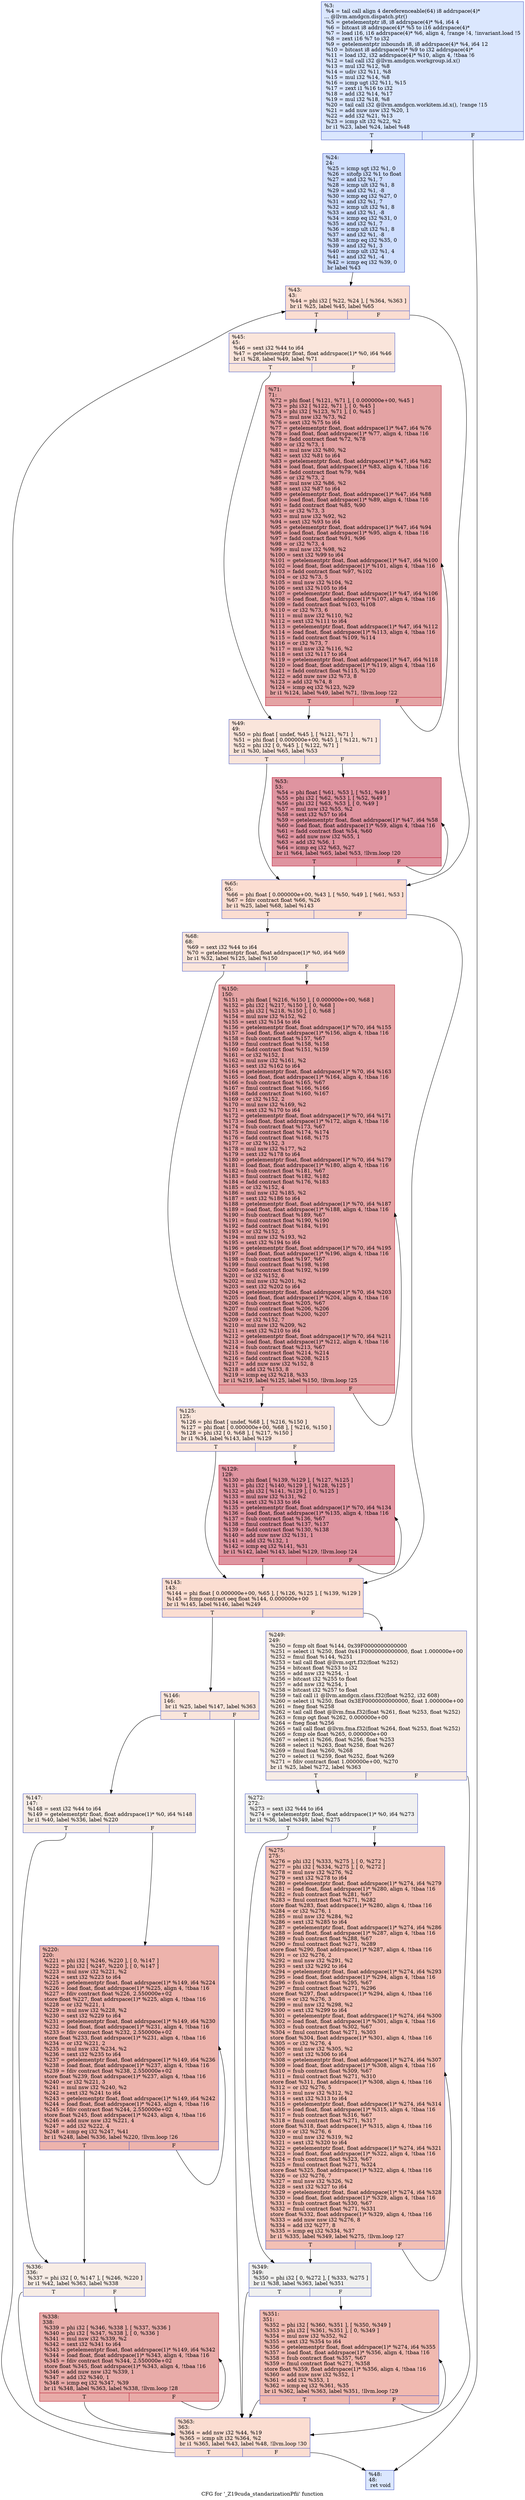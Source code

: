 digraph "CFG for '_Z19cuda_standarizationPfii' function" {
	label="CFG for '_Z19cuda_standarizationPfii' function";

	Node0x45e2400 [shape=record,color="#3d50c3ff", style=filled, fillcolor="#aec9fc70",label="{%3:\l  %4 = tail call align 4 dereferenceable(64) i8 addrspace(4)*\l... @llvm.amdgcn.dispatch.ptr()\l  %5 = getelementptr i8, i8 addrspace(4)* %4, i64 4\l  %6 = bitcast i8 addrspace(4)* %5 to i16 addrspace(4)*\l  %7 = load i16, i16 addrspace(4)* %6, align 4, !range !4, !invariant.load !5\l  %8 = zext i16 %7 to i32\l  %9 = getelementptr inbounds i8, i8 addrspace(4)* %4, i64 12\l  %10 = bitcast i8 addrspace(4)* %9 to i32 addrspace(4)*\l  %11 = load i32, i32 addrspace(4)* %10, align 4, !tbaa !6\l  %12 = tail call i32 @llvm.amdgcn.workgroup.id.x()\l  %13 = mul i32 %12, %8\l  %14 = udiv i32 %11, %8\l  %15 = mul i32 %14, %8\l  %16 = icmp ugt i32 %11, %15\l  %17 = zext i1 %16 to i32\l  %18 = add i32 %14, %17\l  %19 = mul i32 %18, %8\l  %20 = tail call i32 @llvm.amdgcn.workitem.id.x(), !range !15\l  %21 = add nuw nsw i32 %20, 1\l  %22 = add i32 %21, %13\l  %23 = icmp slt i32 %22, %2\l  br i1 %23, label %24, label %48\l|{<s0>T|<s1>F}}"];
	Node0x45e2400:s0 -> Node0x45e4a30;
	Node0x45e2400:s1 -> Node0x45e4ac0;
	Node0x45e4a30 [shape=record,color="#3d50c3ff", style=filled, fillcolor="#93b5fe70",label="{%24:\l24:                                               \l  %25 = icmp sgt i32 %1, 0\l  %26 = sitofp i32 %1 to float\l  %27 = and i32 %1, 7\l  %28 = icmp ult i32 %1, 8\l  %29 = and i32 %1, -8\l  %30 = icmp eq i32 %27, 0\l  %31 = and i32 %1, 7\l  %32 = icmp ult i32 %1, 8\l  %33 = and i32 %1, -8\l  %34 = icmp eq i32 %31, 0\l  %35 = and i32 %1, 7\l  %36 = icmp ult i32 %1, 8\l  %37 = and i32 %1, -8\l  %38 = icmp eq i32 %35, 0\l  %39 = and i32 %1, 3\l  %40 = icmp ult i32 %1, 4\l  %41 = and i32 %1, -4\l  %42 = icmp eq i32 %39, 0\l  br label %43\l}"];
	Node0x45e4a30 -> Node0x45e5870;
	Node0x45e5870 [shape=record,color="#3d50c3ff", style=filled, fillcolor="#f7b39670",label="{%43:\l43:                                               \l  %44 = phi i32 [ %22, %24 ], [ %364, %363 ]\l  br i1 %25, label %45, label %65\l|{<s0>T|<s1>F}}"];
	Node0x45e5870:s0 -> Node0x45e5aa0;
	Node0x45e5870:s1 -> Node0x45e5b30;
	Node0x45e5aa0 [shape=record,color="#3d50c3ff", style=filled, fillcolor="#f4c5ad70",label="{%45:\l45:                                               \l  %46 = sext i32 %44 to i64\l  %47 = getelementptr float, float addrspace(1)* %0, i64 %46\l  br i1 %28, label %49, label %71\l|{<s0>T|<s1>F}}"];
	Node0x45e5aa0:s0 -> Node0x45e5d80;
	Node0x45e5aa0:s1 -> Node0x45e5dd0;
	Node0x45e4ac0 [shape=record,color="#3d50c3ff", style=filled, fillcolor="#aec9fc70",label="{%48:\l48:                                               \l  ret void\l}"];
	Node0x45e5d80 [shape=record,color="#3d50c3ff", style=filled, fillcolor="#f4c5ad70",label="{%49:\l49:                                               \l  %50 = phi float [ undef, %45 ], [ %121, %71 ]\l  %51 = phi float [ 0.000000e+00, %45 ], [ %121, %71 ]\l  %52 = phi i32 [ 0, %45 ], [ %122, %71 ]\l  br i1 %30, label %65, label %53\l|{<s0>T|<s1>F}}"];
	Node0x45e5d80:s0 -> Node0x45e5b30;
	Node0x45e5d80:s1 -> Node0x45e7040;
	Node0x45e7040 [shape=record,color="#b70d28ff", style=filled, fillcolor="#b70d2870",label="{%53:\l53:                                               \l  %54 = phi float [ %61, %53 ], [ %51, %49 ]\l  %55 = phi i32 [ %62, %53 ], [ %52, %49 ]\l  %56 = phi i32 [ %63, %53 ], [ 0, %49 ]\l  %57 = mul nsw i32 %55, %2\l  %58 = sext i32 %57 to i64\l  %59 = getelementptr float, float addrspace(1)* %47, i64 %58\l  %60 = load float, float addrspace(1)* %59, align 4, !tbaa !16\l  %61 = fadd contract float %54, %60\l  %62 = add nuw nsw i32 %55, 1\l  %63 = add i32 %56, 1\l  %64 = icmp eq i32 %63, %27\l  br i1 %64, label %65, label %53, !llvm.loop !20\l|{<s0>T|<s1>F}}"];
	Node0x45e7040:s0 -> Node0x45e5b30;
	Node0x45e7040:s1 -> Node0x45e7040;
	Node0x45e5b30 [shape=record,color="#3d50c3ff", style=filled, fillcolor="#f7b39670",label="{%65:\l65:                                               \l  %66 = phi float [ 0.000000e+00, %43 ], [ %50, %49 ], [ %61, %53 ]\l  %67 = fdiv contract float %66, %26\l  br i1 %25, label %68, label %143\l|{<s0>T|<s1>F}}"];
	Node0x45e5b30:s0 -> Node0x45e7380;
	Node0x45e5b30:s1 -> Node0x45e7260;
	Node0x45e7380 [shape=record,color="#3d50c3ff", style=filled, fillcolor="#f4c5ad70",label="{%68:\l68:                                               \l  %69 = sext i32 %44 to i64\l  %70 = getelementptr float, float addrspace(1)* %0, i64 %69\l  br i1 %32, label %125, label %150\l|{<s0>T|<s1>F}}"];
	Node0x45e7380:s0 -> Node0x45e8180;
	Node0x45e7380:s1 -> Node0x45e81d0;
	Node0x45e5dd0 [shape=record,color="#b70d28ff", style=filled, fillcolor="#c32e3170",label="{%71:\l71:                                               \l  %72 = phi float [ %121, %71 ], [ 0.000000e+00, %45 ]\l  %73 = phi i32 [ %122, %71 ], [ 0, %45 ]\l  %74 = phi i32 [ %123, %71 ], [ 0, %45 ]\l  %75 = mul nsw i32 %73, %2\l  %76 = sext i32 %75 to i64\l  %77 = getelementptr float, float addrspace(1)* %47, i64 %76\l  %78 = load float, float addrspace(1)* %77, align 4, !tbaa !16\l  %79 = fadd contract float %72, %78\l  %80 = or i32 %73, 1\l  %81 = mul nsw i32 %80, %2\l  %82 = sext i32 %81 to i64\l  %83 = getelementptr float, float addrspace(1)* %47, i64 %82\l  %84 = load float, float addrspace(1)* %83, align 4, !tbaa !16\l  %85 = fadd contract float %79, %84\l  %86 = or i32 %73, 2\l  %87 = mul nsw i32 %86, %2\l  %88 = sext i32 %87 to i64\l  %89 = getelementptr float, float addrspace(1)* %47, i64 %88\l  %90 = load float, float addrspace(1)* %89, align 4, !tbaa !16\l  %91 = fadd contract float %85, %90\l  %92 = or i32 %73, 3\l  %93 = mul nsw i32 %92, %2\l  %94 = sext i32 %93 to i64\l  %95 = getelementptr float, float addrspace(1)* %47, i64 %94\l  %96 = load float, float addrspace(1)* %95, align 4, !tbaa !16\l  %97 = fadd contract float %91, %96\l  %98 = or i32 %73, 4\l  %99 = mul nsw i32 %98, %2\l  %100 = sext i32 %99 to i64\l  %101 = getelementptr float, float addrspace(1)* %47, i64 %100\l  %102 = load float, float addrspace(1)* %101, align 4, !tbaa !16\l  %103 = fadd contract float %97, %102\l  %104 = or i32 %73, 5\l  %105 = mul nsw i32 %104, %2\l  %106 = sext i32 %105 to i64\l  %107 = getelementptr float, float addrspace(1)* %47, i64 %106\l  %108 = load float, float addrspace(1)* %107, align 4, !tbaa !16\l  %109 = fadd contract float %103, %108\l  %110 = or i32 %73, 6\l  %111 = mul nsw i32 %110, %2\l  %112 = sext i32 %111 to i64\l  %113 = getelementptr float, float addrspace(1)* %47, i64 %112\l  %114 = load float, float addrspace(1)* %113, align 4, !tbaa !16\l  %115 = fadd contract float %109, %114\l  %116 = or i32 %73, 7\l  %117 = mul nsw i32 %116, %2\l  %118 = sext i32 %117 to i64\l  %119 = getelementptr float, float addrspace(1)* %47, i64 %118\l  %120 = load float, float addrspace(1)* %119, align 4, !tbaa !16\l  %121 = fadd contract float %115, %120\l  %122 = add nuw nsw i32 %73, 8\l  %123 = add i32 %74, 8\l  %124 = icmp eq i32 %123, %29\l  br i1 %124, label %49, label %71, !llvm.loop !22\l|{<s0>T|<s1>F}}"];
	Node0x45e5dd0:s0 -> Node0x45e5d80;
	Node0x45e5dd0:s1 -> Node0x45e5dd0;
	Node0x45e8180 [shape=record,color="#3d50c3ff", style=filled, fillcolor="#f4c5ad70",label="{%125:\l125:                                              \l  %126 = phi float [ undef, %68 ], [ %216, %150 ]\l  %127 = phi float [ 0.000000e+00, %68 ], [ %216, %150 ]\l  %128 = phi i32 [ 0, %68 ], [ %217, %150 ]\l  br i1 %34, label %143, label %129\l|{<s0>T|<s1>F}}"];
	Node0x45e8180:s0 -> Node0x45e7260;
	Node0x45e8180:s1 -> Node0x45e7a60;
	Node0x45e7a60 [shape=record,color="#b70d28ff", style=filled, fillcolor="#b70d2870",label="{%129:\l129:                                              \l  %130 = phi float [ %139, %129 ], [ %127, %125 ]\l  %131 = phi i32 [ %140, %129 ], [ %128, %125 ]\l  %132 = phi i32 [ %141, %129 ], [ 0, %125 ]\l  %133 = mul nsw i32 %131, %2\l  %134 = sext i32 %133 to i64\l  %135 = getelementptr float, float addrspace(1)* %70, i64 %134\l  %136 = load float, float addrspace(1)* %135, align 4, !tbaa !16\l  %137 = fsub contract float %136, %67\l  %138 = fmul contract float %137, %137\l  %139 = fadd contract float %130, %138\l  %140 = add nuw nsw i32 %131, 1\l  %141 = add i32 %132, 1\l  %142 = icmp eq i32 %141, %31\l  br i1 %142, label %143, label %129, !llvm.loop !24\l|{<s0>T|<s1>F}}"];
	Node0x45e7a60:s0 -> Node0x45e7260;
	Node0x45e7a60:s1 -> Node0x45e7a60;
	Node0x45e7260 [shape=record,color="#3d50c3ff", style=filled, fillcolor="#f7b39670",label="{%143:\l143:                                              \l  %144 = phi float [ 0.000000e+00, %65 ], [ %126, %125 ], [ %139, %129 ]\l  %145 = fcmp contract oeq float %144, 0.000000e+00\l  br i1 %145, label %146, label %249\l|{<s0>T|<s1>F}}"];
	Node0x45e7260:s0 -> Node0x45eba10;
	Node0x45e7260:s1 -> Node0x45eba60;
	Node0x45eba10 [shape=record,color="#3d50c3ff", style=filled, fillcolor="#f4c5ad70",label="{%146:\l146:                                              \l  br i1 %25, label %147, label %363\l|{<s0>T|<s1>F}}"];
	Node0x45eba10:s0 -> Node0x45ebb60;
	Node0x45eba10:s1 -> Node0x45e5960;
	Node0x45ebb60 [shape=record,color="#3d50c3ff", style=filled, fillcolor="#ecd3c570",label="{%147:\l147:                                              \l  %148 = sext i32 %44 to i64\l  %149 = getelementptr float, float addrspace(1)* %0, i64 %148\l  br i1 %40, label %336, label %220\l|{<s0>T|<s1>F}}"];
	Node0x45ebb60:s0 -> Node0x45ebd70;
	Node0x45ebb60:s1 -> Node0x45ebdc0;
	Node0x45e81d0 [shape=record,color="#b70d28ff", style=filled, fillcolor="#c32e3170",label="{%150:\l150:                                              \l  %151 = phi float [ %216, %150 ], [ 0.000000e+00, %68 ]\l  %152 = phi i32 [ %217, %150 ], [ 0, %68 ]\l  %153 = phi i32 [ %218, %150 ], [ 0, %68 ]\l  %154 = mul nsw i32 %152, %2\l  %155 = sext i32 %154 to i64\l  %156 = getelementptr float, float addrspace(1)* %70, i64 %155\l  %157 = load float, float addrspace(1)* %156, align 4, !tbaa !16\l  %158 = fsub contract float %157, %67\l  %159 = fmul contract float %158, %158\l  %160 = fadd contract float %151, %159\l  %161 = or i32 %152, 1\l  %162 = mul nsw i32 %161, %2\l  %163 = sext i32 %162 to i64\l  %164 = getelementptr float, float addrspace(1)* %70, i64 %163\l  %165 = load float, float addrspace(1)* %164, align 4, !tbaa !16\l  %166 = fsub contract float %165, %67\l  %167 = fmul contract float %166, %166\l  %168 = fadd contract float %160, %167\l  %169 = or i32 %152, 2\l  %170 = mul nsw i32 %169, %2\l  %171 = sext i32 %170 to i64\l  %172 = getelementptr float, float addrspace(1)* %70, i64 %171\l  %173 = load float, float addrspace(1)* %172, align 4, !tbaa !16\l  %174 = fsub contract float %173, %67\l  %175 = fmul contract float %174, %174\l  %176 = fadd contract float %168, %175\l  %177 = or i32 %152, 3\l  %178 = mul nsw i32 %177, %2\l  %179 = sext i32 %178 to i64\l  %180 = getelementptr float, float addrspace(1)* %70, i64 %179\l  %181 = load float, float addrspace(1)* %180, align 4, !tbaa !16\l  %182 = fsub contract float %181, %67\l  %183 = fmul contract float %182, %182\l  %184 = fadd contract float %176, %183\l  %185 = or i32 %152, 4\l  %186 = mul nsw i32 %185, %2\l  %187 = sext i32 %186 to i64\l  %188 = getelementptr float, float addrspace(1)* %70, i64 %187\l  %189 = load float, float addrspace(1)* %188, align 4, !tbaa !16\l  %190 = fsub contract float %189, %67\l  %191 = fmul contract float %190, %190\l  %192 = fadd contract float %184, %191\l  %193 = or i32 %152, 5\l  %194 = mul nsw i32 %193, %2\l  %195 = sext i32 %194 to i64\l  %196 = getelementptr float, float addrspace(1)* %70, i64 %195\l  %197 = load float, float addrspace(1)* %196, align 4, !tbaa !16\l  %198 = fsub contract float %197, %67\l  %199 = fmul contract float %198, %198\l  %200 = fadd contract float %192, %199\l  %201 = or i32 %152, 6\l  %202 = mul nsw i32 %201, %2\l  %203 = sext i32 %202 to i64\l  %204 = getelementptr float, float addrspace(1)* %70, i64 %203\l  %205 = load float, float addrspace(1)* %204, align 4, !tbaa !16\l  %206 = fsub contract float %205, %67\l  %207 = fmul contract float %206, %206\l  %208 = fadd contract float %200, %207\l  %209 = or i32 %152, 7\l  %210 = mul nsw i32 %209, %2\l  %211 = sext i32 %210 to i64\l  %212 = getelementptr float, float addrspace(1)* %70, i64 %211\l  %213 = load float, float addrspace(1)* %212, align 4, !tbaa !16\l  %214 = fsub contract float %213, %67\l  %215 = fmul contract float %214, %214\l  %216 = fadd contract float %208, %215\l  %217 = add nuw nsw i32 %152, 8\l  %218 = add i32 %153, 8\l  %219 = icmp eq i32 %218, %33\l  br i1 %219, label %125, label %150, !llvm.loop !25\l|{<s0>T|<s1>F}}"];
	Node0x45e81d0:s0 -> Node0x45e8180;
	Node0x45e81d0:s1 -> Node0x45e81d0;
	Node0x45ebdc0 [shape=record,color="#3d50c3ff", style=filled, fillcolor="#d6524470",label="{%220:\l220:                                              \l  %221 = phi i32 [ %246, %220 ], [ 0, %147 ]\l  %222 = phi i32 [ %247, %220 ], [ 0, %147 ]\l  %223 = mul nsw i32 %221, %2\l  %224 = sext i32 %223 to i64\l  %225 = getelementptr float, float addrspace(1)* %149, i64 %224\l  %226 = load float, float addrspace(1)* %225, align 4, !tbaa !16\l  %227 = fdiv contract float %226, 2.550000e+02\l  store float %227, float addrspace(1)* %225, align 4, !tbaa !16\l  %228 = or i32 %221, 1\l  %229 = mul nsw i32 %228, %2\l  %230 = sext i32 %229 to i64\l  %231 = getelementptr float, float addrspace(1)* %149, i64 %230\l  %232 = load float, float addrspace(1)* %231, align 4, !tbaa !16\l  %233 = fdiv contract float %232, 2.550000e+02\l  store float %233, float addrspace(1)* %231, align 4, !tbaa !16\l  %234 = or i32 %221, 2\l  %235 = mul nsw i32 %234, %2\l  %236 = sext i32 %235 to i64\l  %237 = getelementptr float, float addrspace(1)* %149, i64 %236\l  %238 = load float, float addrspace(1)* %237, align 4, !tbaa !16\l  %239 = fdiv contract float %238, 2.550000e+02\l  store float %239, float addrspace(1)* %237, align 4, !tbaa !16\l  %240 = or i32 %221, 3\l  %241 = mul nsw i32 %240, %2\l  %242 = sext i32 %241 to i64\l  %243 = getelementptr float, float addrspace(1)* %149, i64 %242\l  %244 = load float, float addrspace(1)* %243, align 4, !tbaa !16\l  %245 = fdiv contract float %244, 2.550000e+02\l  store float %245, float addrspace(1)* %243, align 4, !tbaa !16\l  %246 = add nuw nsw i32 %221, 4\l  %247 = add i32 %222, 4\l  %248 = icmp eq i32 %247, %41\l  br i1 %248, label %336, label %220, !llvm.loop !26\l|{<s0>T|<s1>F}}"];
	Node0x45ebdc0:s0 -> Node0x45ebd70;
	Node0x45ebdc0:s1 -> Node0x45ebdc0;
	Node0x45eba60 [shape=record,color="#3d50c3ff", style=filled, fillcolor="#ecd3c570",label="{%249:\l249:                                              \l  %250 = fcmp olt float %144, 0x39F0000000000000\l  %251 = select i1 %250, float 0x41F0000000000000, float 1.000000e+00\l  %252 = fmul float %144, %251\l  %253 = tail call float @llvm.sqrt.f32(float %252)\l  %254 = bitcast float %253 to i32\l  %255 = add nsw i32 %254, -1\l  %256 = bitcast i32 %255 to float\l  %257 = add nsw i32 %254, 1\l  %258 = bitcast i32 %257 to float\l  %259 = tail call i1 @llvm.amdgcn.class.f32(float %252, i32 608)\l  %260 = select i1 %250, float 0x3EF0000000000000, float 1.000000e+00\l  %261 = fneg float %258\l  %262 = tail call float @llvm.fma.f32(float %261, float %253, float %252)\l  %263 = fcmp ogt float %262, 0.000000e+00\l  %264 = fneg float %256\l  %265 = tail call float @llvm.fma.f32(float %264, float %253, float %252)\l  %266 = fcmp ole float %265, 0.000000e+00\l  %267 = select i1 %266, float %256, float %253\l  %268 = select i1 %263, float %258, float %267\l  %269 = fmul float %260, %268\l  %270 = select i1 %259, float %252, float %269\l  %271 = fdiv contract float 1.000000e+00, %270\l  br i1 %25, label %272, label %363\l|{<s0>T|<s1>F}}"];
	Node0x45eba60:s0 -> Node0x45f1410;
	Node0x45eba60:s1 -> Node0x45e5960;
	Node0x45f1410 [shape=record,color="#3d50c3ff", style=filled, fillcolor="#dedcdb70",label="{%272:\l272:                                              \l  %273 = sext i32 %44 to i64\l  %274 = getelementptr float, float addrspace(1)* %0, i64 %273\l  br i1 %36, label %349, label %275\l|{<s0>T|<s1>F}}"];
	Node0x45f1410:s0 -> Node0x45f1660;
	Node0x45f1410:s1 -> Node0x45f16b0;
	Node0x45f16b0 [shape=record,color="#3d50c3ff", style=filled, fillcolor="#e5705870",label="{%275:\l275:                                              \l  %276 = phi i32 [ %333, %275 ], [ 0, %272 ]\l  %277 = phi i32 [ %334, %275 ], [ 0, %272 ]\l  %278 = mul nsw i32 %276, %2\l  %279 = sext i32 %278 to i64\l  %280 = getelementptr float, float addrspace(1)* %274, i64 %279\l  %281 = load float, float addrspace(1)* %280, align 4, !tbaa !16\l  %282 = fsub contract float %281, %67\l  %283 = fmul contract float %271, %282\l  store float %283, float addrspace(1)* %280, align 4, !tbaa !16\l  %284 = or i32 %276, 1\l  %285 = mul nsw i32 %284, %2\l  %286 = sext i32 %285 to i64\l  %287 = getelementptr float, float addrspace(1)* %274, i64 %286\l  %288 = load float, float addrspace(1)* %287, align 4, !tbaa !16\l  %289 = fsub contract float %288, %67\l  %290 = fmul contract float %271, %289\l  store float %290, float addrspace(1)* %287, align 4, !tbaa !16\l  %291 = or i32 %276, 2\l  %292 = mul nsw i32 %291, %2\l  %293 = sext i32 %292 to i64\l  %294 = getelementptr float, float addrspace(1)* %274, i64 %293\l  %295 = load float, float addrspace(1)* %294, align 4, !tbaa !16\l  %296 = fsub contract float %295, %67\l  %297 = fmul contract float %271, %296\l  store float %297, float addrspace(1)* %294, align 4, !tbaa !16\l  %298 = or i32 %276, 3\l  %299 = mul nsw i32 %298, %2\l  %300 = sext i32 %299 to i64\l  %301 = getelementptr float, float addrspace(1)* %274, i64 %300\l  %302 = load float, float addrspace(1)* %301, align 4, !tbaa !16\l  %303 = fsub contract float %302, %67\l  %304 = fmul contract float %271, %303\l  store float %304, float addrspace(1)* %301, align 4, !tbaa !16\l  %305 = or i32 %276, 4\l  %306 = mul nsw i32 %305, %2\l  %307 = sext i32 %306 to i64\l  %308 = getelementptr float, float addrspace(1)* %274, i64 %307\l  %309 = load float, float addrspace(1)* %308, align 4, !tbaa !16\l  %310 = fsub contract float %309, %67\l  %311 = fmul contract float %271, %310\l  store float %311, float addrspace(1)* %308, align 4, !tbaa !16\l  %312 = or i32 %276, 5\l  %313 = mul nsw i32 %312, %2\l  %314 = sext i32 %313 to i64\l  %315 = getelementptr float, float addrspace(1)* %274, i64 %314\l  %316 = load float, float addrspace(1)* %315, align 4, !tbaa !16\l  %317 = fsub contract float %316, %67\l  %318 = fmul contract float %271, %317\l  store float %318, float addrspace(1)* %315, align 4, !tbaa !16\l  %319 = or i32 %276, 6\l  %320 = mul nsw i32 %319, %2\l  %321 = sext i32 %320 to i64\l  %322 = getelementptr float, float addrspace(1)* %274, i64 %321\l  %323 = load float, float addrspace(1)* %322, align 4, !tbaa !16\l  %324 = fsub contract float %323, %67\l  %325 = fmul contract float %271, %324\l  store float %325, float addrspace(1)* %322, align 4, !tbaa !16\l  %326 = or i32 %276, 7\l  %327 = mul nsw i32 %326, %2\l  %328 = sext i32 %327 to i64\l  %329 = getelementptr float, float addrspace(1)* %274, i64 %328\l  %330 = load float, float addrspace(1)* %329, align 4, !tbaa !16\l  %331 = fsub contract float %330, %67\l  %332 = fmul contract float %271, %331\l  store float %332, float addrspace(1)* %329, align 4, !tbaa !16\l  %333 = add nuw nsw i32 %276, 8\l  %334 = add i32 %277, 8\l  %335 = icmp eq i32 %334, %37\l  br i1 %335, label %349, label %275, !llvm.loop !27\l|{<s0>T|<s1>F}}"];
	Node0x45f16b0:s0 -> Node0x45f1660;
	Node0x45f16b0:s1 -> Node0x45f16b0;
	Node0x45ebd70 [shape=record,color="#3d50c3ff", style=filled, fillcolor="#ecd3c570",label="{%336:\l336:                                              \l  %337 = phi i32 [ 0, %147 ], [ %246, %220 ]\l  br i1 %42, label %363, label %338\l|{<s0>T|<s1>F}}"];
	Node0x45ebd70:s0 -> Node0x45e5960;
	Node0x45ebd70:s1 -> Node0x45e31a0;
	Node0x45e31a0 [shape=record,color="#b70d28ff", style=filled, fillcolor="#cc403a70",label="{%338:\l338:                                              \l  %339 = phi i32 [ %346, %338 ], [ %337, %336 ]\l  %340 = phi i32 [ %347, %338 ], [ 0, %336 ]\l  %341 = mul nsw i32 %339, %2\l  %342 = sext i32 %341 to i64\l  %343 = getelementptr float, float addrspace(1)* %149, i64 %342\l  %344 = load float, float addrspace(1)* %343, align 4, !tbaa !16\l  %345 = fdiv contract float %344, 2.550000e+02\l  store float %345, float addrspace(1)* %343, align 4, !tbaa !16\l  %346 = add nuw nsw i32 %339, 1\l  %347 = add i32 %340, 1\l  %348 = icmp eq i32 %347, %39\l  br i1 %348, label %363, label %338, !llvm.loop !28\l|{<s0>T|<s1>F}}"];
	Node0x45e31a0:s0 -> Node0x45e5960;
	Node0x45e31a0:s1 -> Node0x45e31a0;
	Node0x45f1660 [shape=record,color="#3d50c3ff", style=filled, fillcolor="#dedcdb70",label="{%349:\l349:                                              \l  %350 = phi i32 [ 0, %272 ], [ %333, %275 ]\l  br i1 %38, label %363, label %351\l|{<s0>T|<s1>F}}"];
	Node0x45f1660:s0 -> Node0x45e5960;
	Node0x45f1660:s1 -> Node0x45f5390;
	Node0x45f5390 [shape=record,color="#3d50c3ff", style=filled, fillcolor="#de614d70",label="{%351:\l351:                                              \l  %352 = phi i32 [ %360, %351 ], [ %350, %349 ]\l  %353 = phi i32 [ %361, %351 ], [ 0, %349 ]\l  %354 = mul nsw i32 %352, %2\l  %355 = sext i32 %354 to i64\l  %356 = getelementptr float, float addrspace(1)* %274, i64 %355\l  %357 = load float, float addrspace(1)* %356, align 4, !tbaa !16\l  %358 = fsub contract float %357, %67\l  %359 = fmul contract float %271, %358\l  store float %359, float addrspace(1)* %356, align 4, !tbaa !16\l  %360 = add nuw nsw i32 %352, 1\l  %361 = add i32 %353, 1\l  %362 = icmp eq i32 %361, %35\l  br i1 %362, label %363, label %351, !llvm.loop !29\l|{<s0>T|<s1>F}}"];
	Node0x45f5390:s0 -> Node0x45e5960;
	Node0x45f5390:s1 -> Node0x45f5390;
	Node0x45e5960 [shape=record,color="#3d50c3ff", style=filled, fillcolor="#f7b39670",label="{%363:\l363:                                              \l  %364 = add nsw i32 %44, %19\l  %365 = icmp slt i32 %364, %2\l  br i1 %365, label %43, label %48, !llvm.loop !30\l|{<s0>T|<s1>F}}"];
	Node0x45e5960:s0 -> Node0x45e5870;
	Node0x45e5960:s1 -> Node0x45e4ac0;
}
